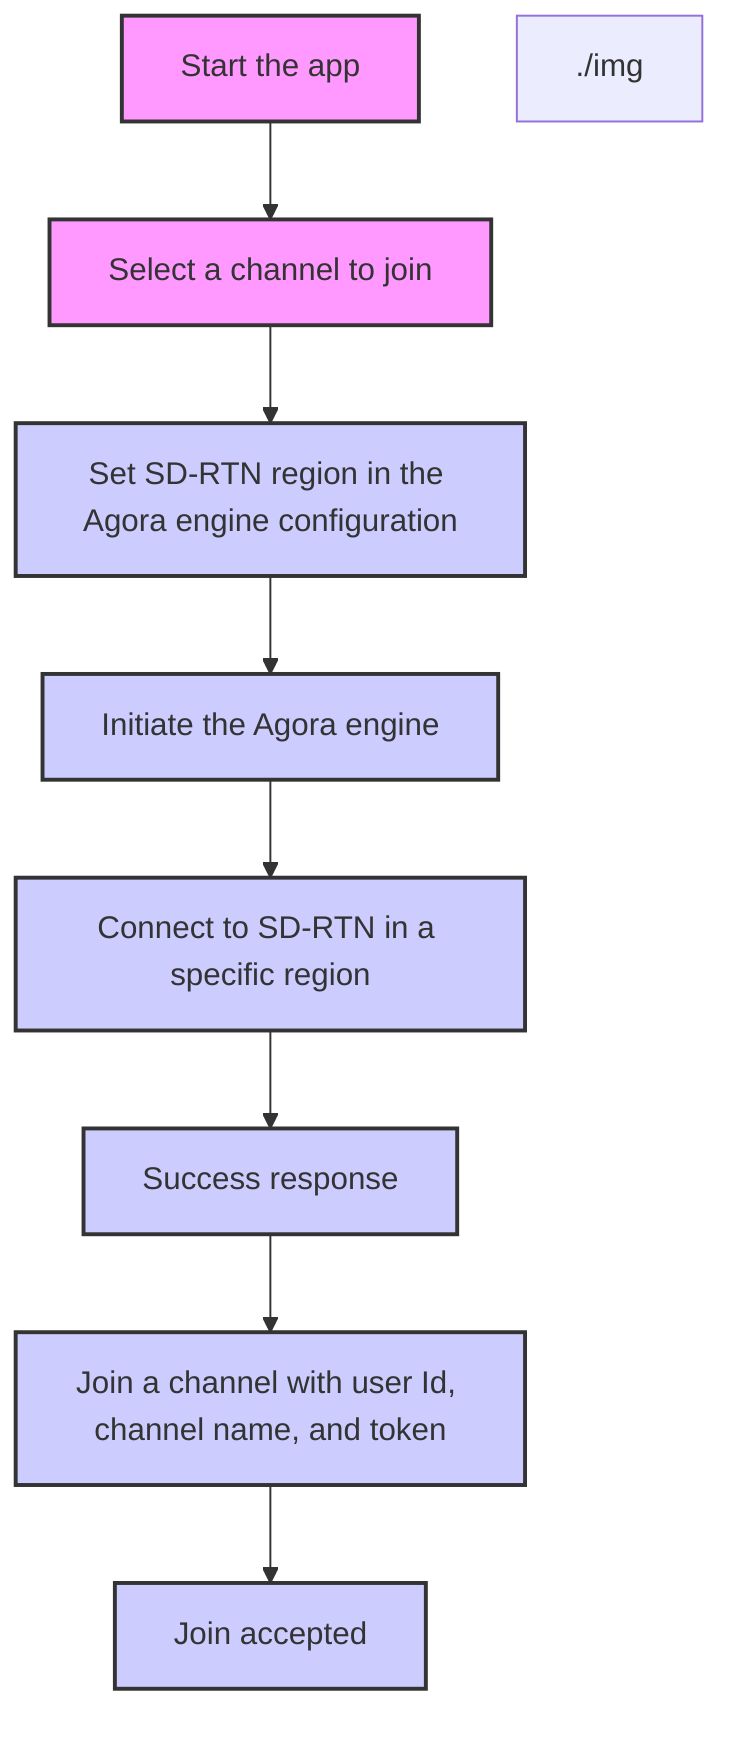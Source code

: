 flowchart TD
    StartApp[Start the app] --> SelectChannel[Select a channel to join]
    SelectMale[./img]
    SelectChannel --> SetRegion[Set SD-RTN region in the Agora engine configuration]
    SetRegion --> InitAgora[Initiate the Agora engine]
    InitAgora --> ConnectSDRTN[Connect to SD-RTN in a specific region]
    ConnectSDRTN --> SuccessResponse[Success response]
    SuccessResponse --> JoinChannel[Join a channel with user Id, channel name, and token]
    JoinChannel --> JoinAccepted[Join accepted]

    classDef userActions fill:#f9f,stroke:#333,stroke-width:2px;
    class StartApp,SelectChannel userActions;

    classDef appProcesses fill:#ccf,stroke:#333,stroke-width:2px;
    class SetRegion,InitAgora,ConnectSDRTN,SuccessResponse,JoinChannel,JoinAccepted appProcesses;